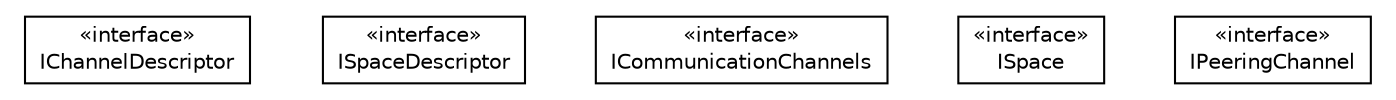 #!/usr/local/bin/dot
#
# Class diagram 
# Generated by UMLGraph version R5_6-24-gf6e263 (http://www.umlgraph.org/)
#

digraph G {
	edge [fontname="Helvetica",fontsize=10,labelfontname="Helvetica",labelfontsize=10];
	node [fontname="Helvetica",fontsize=10,shape=plaintext];
	nodesep=0.25;
	ranksep=0.5;
	// org.universAAL.middleware.interfaces.space.model.IChannelDescriptor
	c69155 [label=<<table title="org.universAAL.middleware.interfaces.space.model.IChannelDescriptor" border="0" cellborder="1" cellspacing="0" cellpadding="2" port="p" href="./IChannelDescriptor.html">
		<tr><td><table border="0" cellspacing="0" cellpadding="1">
<tr><td align="center" balign="center"> &#171;interface&#187; </td></tr>
<tr><td align="center" balign="center"> IChannelDescriptor </td></tr>
		</table></td></tr>
		</table>>, URL="./IChannelDescriptor.html", fontname="Helvetica", fontcolor="black", fontsize=10.0];
	// org.universAAL.middleware.interfaces.space.model.ISpaceDescriptor
	c69156 [label=<<table title="org.universAAL.middleware.interfaces.space.model.ISpaceDescriptor" border="0" cellborder="1" cellspacing="0" cellpadding="2" port="p" href="./ISpaceDescriptor.html">
		<tr><td><table border="0" cellspacing="0" cellpadding="1">
<tr><td align="center" balign="center"> &#171;interface&#187; </td></tr>
<tr><td align="center" balign="center"> ISpaceDescriptor </td></tr>
		</table></td></tr>
		</table>>, URL="./ISpaceDescriptor.html", fontname="Helvetica", fontcolor="black", fontsize=10.0];
	// org.universAAL.middleware.interfaces.space.model.ICommunicationChannels
	c69157 [label=<<table title="org.universAAL.middleware.interfaces.space.model.ICommunicationChannels" border="0" cellborder="1" cellspacing="0" cellpadding="2" port="p" href="./ICommunicationChannels.html">
		<tr><td><table border="0" cellspacing="0" cellpadding="1">
<tr><td align="center" balign="center"> &#171;interface&#187; </td></tr>
<tr><td align="center" balign="center"> ICommunicationChannels </td></tr>
		</table></td></tr>
		</table>>, URL="./ICommunicationChannels.html", fontname="Helvetica", fontcolor="black", fontsize=10.0];
	// org.universAAL.middleware.interfaces.space.model.ISpace
	c69158 [label=<<table title="org.universAAL.middleware.interfaces.space.model.ISpace" border="0" cellborder="1" cellspacing="0" cellpadding="2" port="p" href="./ISpace.html">
		<tr><td><table border="0" cellspacing="0" cellpadding="1">
<tr><td align="center" balign="center"> &#171;interface&#187; </td></tr>
<tr><td align="center" balign="center"> ISpace </td></tr>
		</table></td></tr>
		</table>>, URL="./ISpace.html", fontname="Helvetica", fontcolor="black", fontsize=10.0];
	// org.universAAL.middleware.interfaces.space.model.IPeeringChannel
	c69159 [label=<<table title="org.universAAL.middleware.interfaces.space.model.IPeeringChannel" border="0" cellborder="1" cellspacing="0" cellpadding="2" port="p" href="./IPeeringChannel.html">
		<tr><td><table border="0" cellspacing="0" cellpadding="1">
<tr><td align="center" balign="center"> &#171;interface&#187; </td></tr>
<tr><td align="center" balign="center"> IPeeringChannel </td></tr>
		</table></td></tr>
		</table>>, URL="./IPeeringChannel.html", fontname="Helvetica", fontcolor="black", fontsize=10.0];
}

